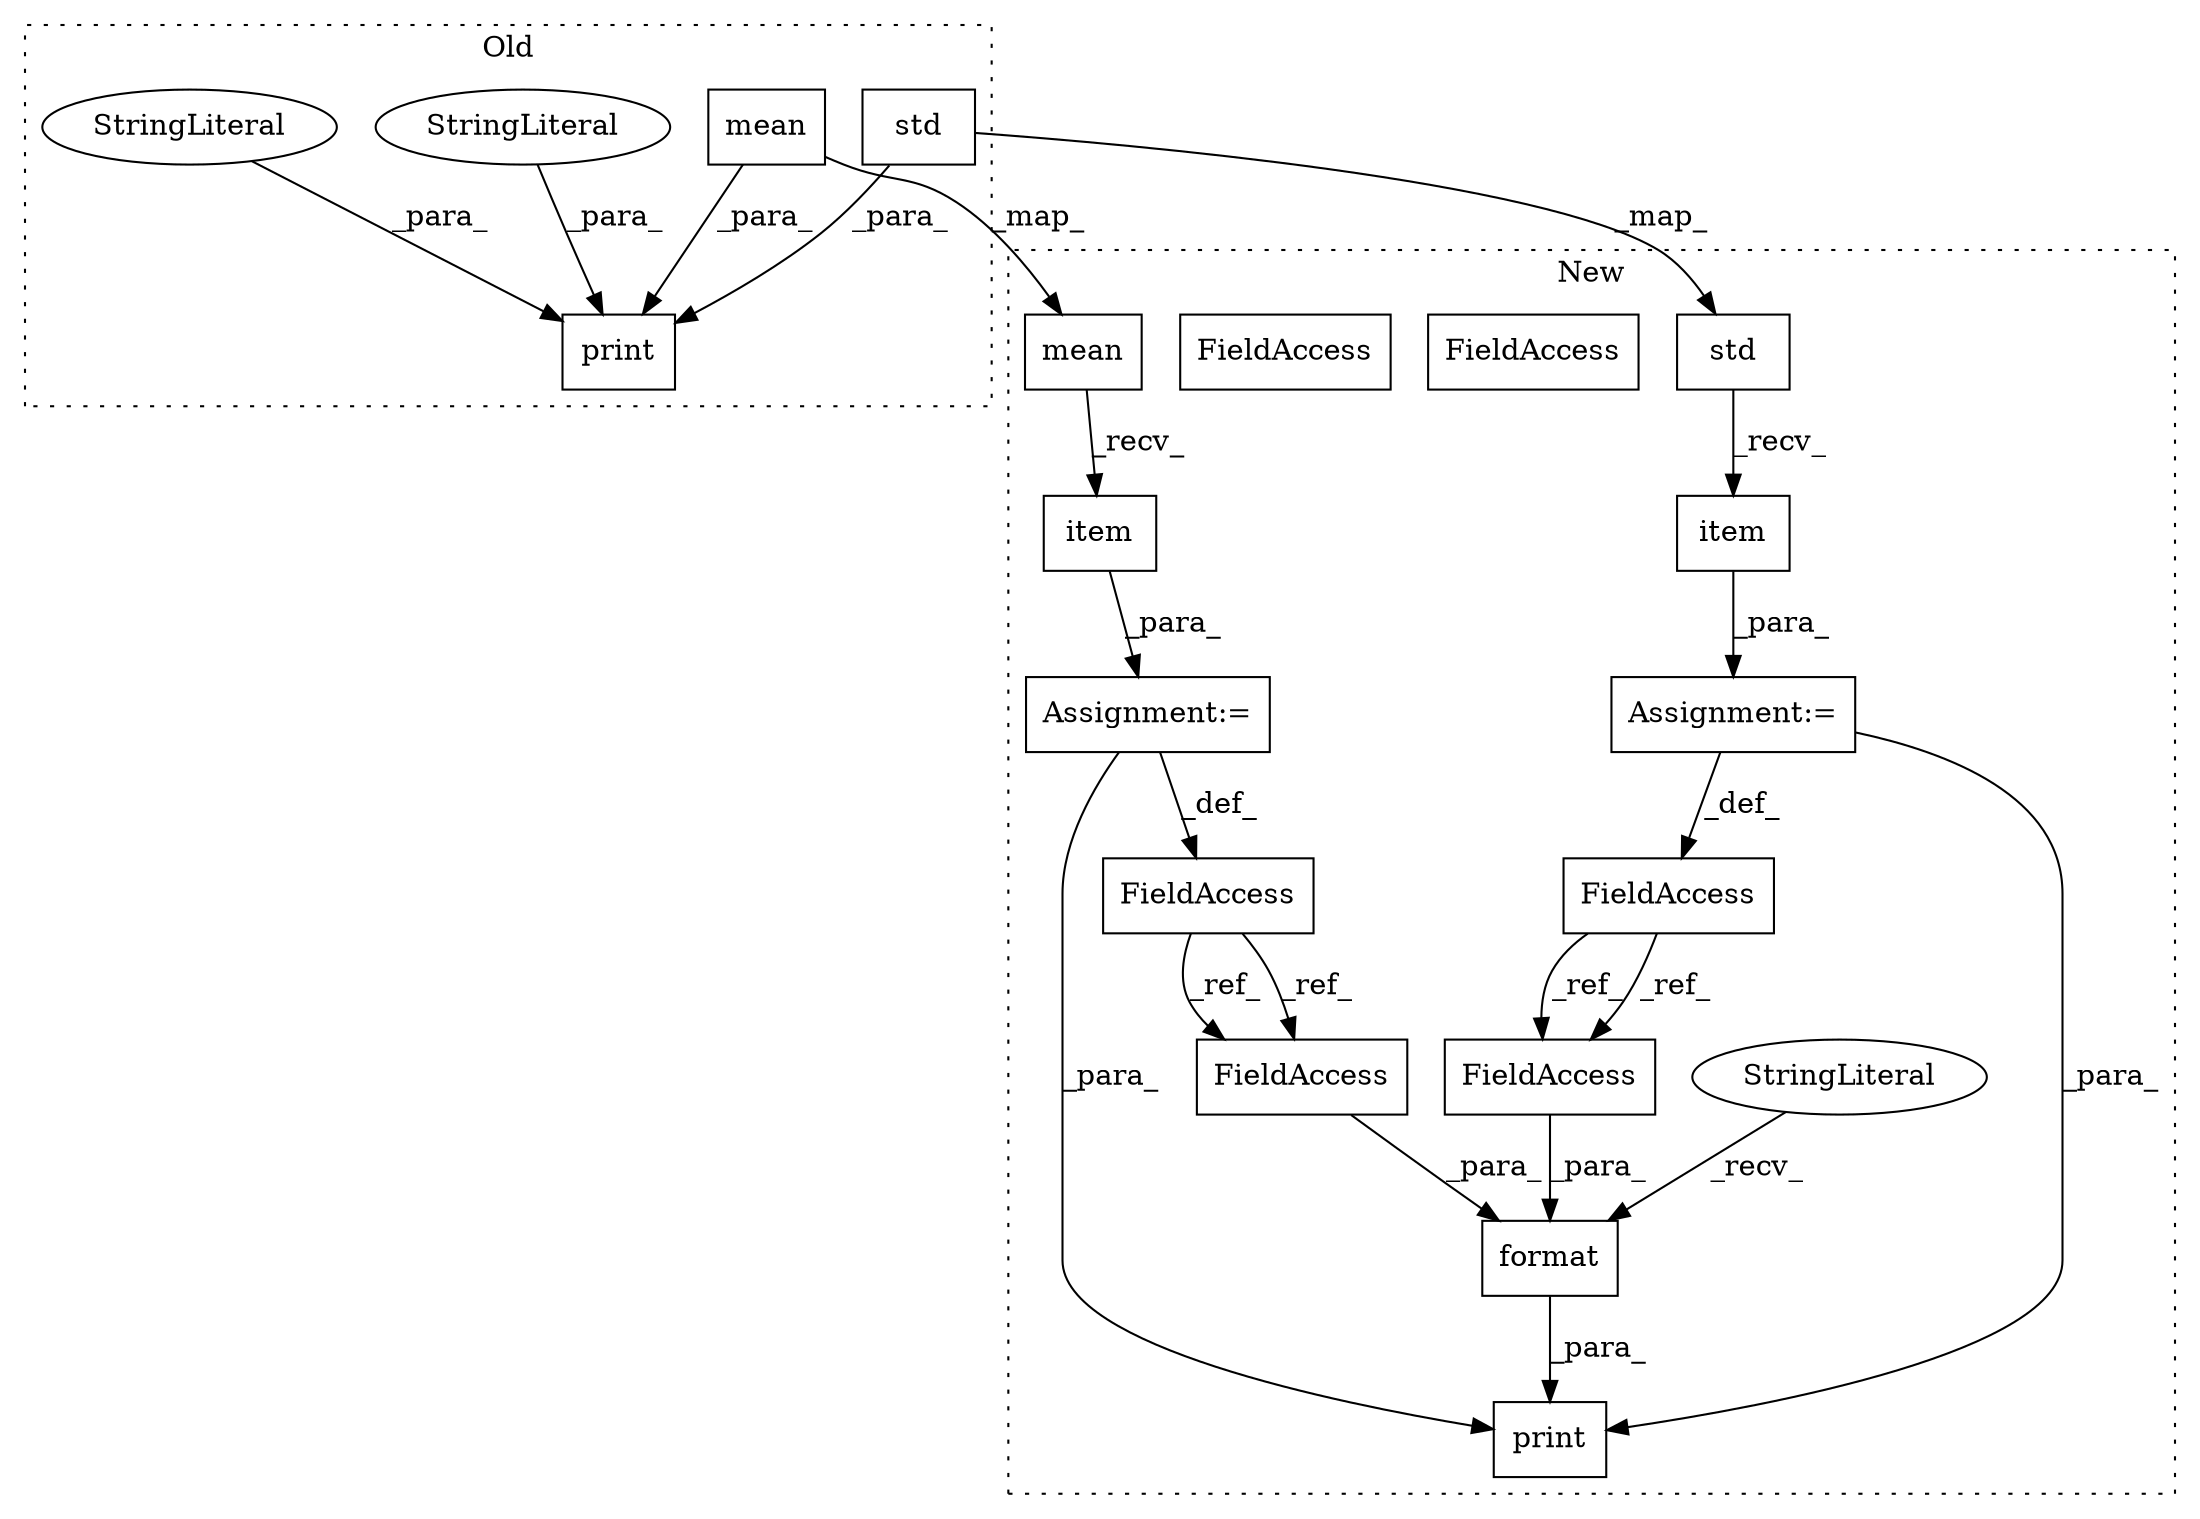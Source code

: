 digraph G {
subgraph cluster0 {
1 [label="print" a="32" s="2506,2578" l="6,1" shape="box"];
5 [label="StringLiteral" a="45" s="2545" l="9" shape="ellipse"];
9 [label="mean" a="32" s="2538" l="6" shape="box"];
15 [label="StringLiteral" a="45" s="2512" l="7" shape="ellipse"];
17 [label="std" a="32" s="2573" l="5" shape="box"];
label = "Old";
style="dotted";
}
subgraph cluster1 {
2 [label="format" a="32" s="2637,2652" l="7,1" shape="box"];
3 [label="StringLiteral" a="45" s="2606" l="30" shape="ellipse"];
4 [label="print" a="32" s="2600,2653" l="6,1" shape="box"];
6 [label="FieldAccess" a="22" s="2560" l="3" shape="box"];
7 [label="Assignment:=" a="7" s="2522" l="1" shape="box"];
8 [label="item" a="32" s="2588" l="6" shape="box"];
10 [label="mean" a="32" s="2541" l="6" shape="box"];
11 [label="item" a="32" s="2548" l="6" shape="box"];
12 [label="FieldAccess" a="22" s="2644" l="4" shape="box"];
13 [label="FieldAccess" a="22" s="2649" l="3" shape="box"];
14 [label="FieldAccess" a="22" s="2518" l="4" shape="box"];
16 [label="Assignment:=" a="7" s="2563" l="1" shape="box"];
18 [label="std" a="32" s="2582" l="5" shape="box"];
19 [label="FieldAccess" a="22" s="2649" l="3" shape="box"];
20 [label="FieldAccess" a="22" s="2644" l="4" shape="box"];
label = "New";
style="dotted";
}
2 -> 4 [label="_para_"];
3 -> 2 [label="_recv_"];
5 -> 1 [label="_para_"];
6 -> 19 [label="_ref_"];
6 -> 19 [label="_ref_"];
7 -> 4 [label="_para_"];
7 -> 14 [label="_def_"];
8 -> 16 [label="_para_"];
9 -> 10 [label="_map_"];
9 -> 1 [label="_para_"];
10 -> 11 [label="_recv_"];
11 -> 7 [label="_para_"];
14 -> 20 [label="_ref_"];
14 -> 20 [label="_ref_"];
15 -> 1 [label="_para_"];
16 -> 6 [label="_def_"];
16 -> 4 [label="_para_"];
17 -> 18 [label="_map_"];
17 -> 1 [label="_para_"];
18 -> 8 [label="_recv_"];
19 -> 2 [label="_para_"];
20 -> 2 [label="_para_"];
}